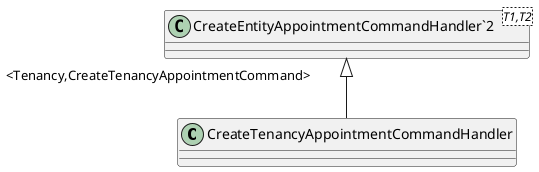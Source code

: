 @startuml
class CreateTenancyAppointmentCommandHandler {
}
class "CreateEntityAppointmentCommandHandler`2"<T1,T2> {
}
"CreateEntityAppointmentCommandHandler`2" "<Tenancy,CreateTenancyAppointmentCommand>" <|-- CreateTenancyAppointmentCommandHandler
@enduml
